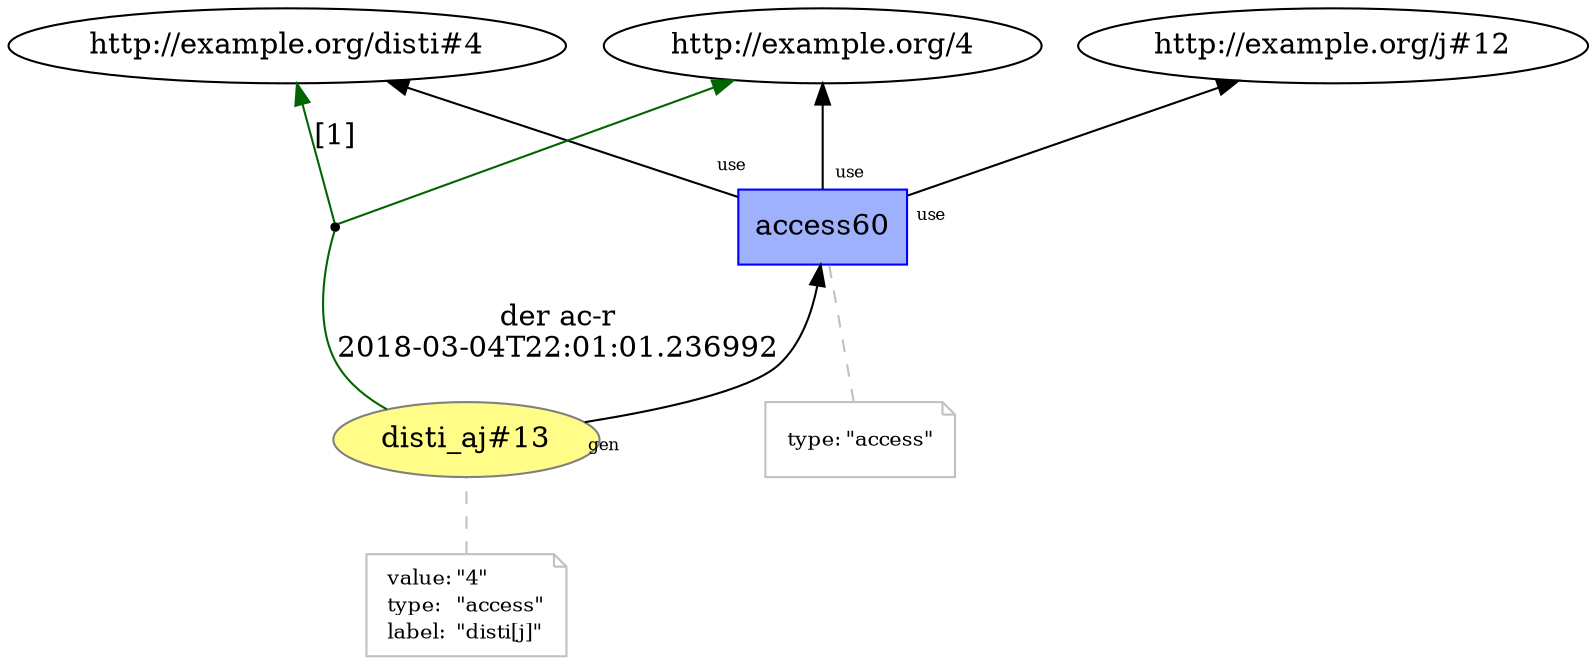 digraph "PROV" { size="16,12"; rankdir="BT";
"http://example.org/disti_aj#13" [fillcolor="#FFFC87",color="#808080",style="filled",label="disti_aj#13",URL="http://example.org/disti_aj#13"]
"-attrs0" [color="gray",shape="note",fontsize="10",fontcolor="black",label=<<TABLE cellpadding="0" border="0">
	<TR>
	    <TD align="left">value:</TD>
	    <TD align="left">&quot;4&quot;</TD>
	</TR>
	<TR>
	    <TD align="left">type:</TD>
	    <TD align="left">&quot;access&quot;</TD>
	</TR>
	<TR>
	    <TD align="left">label:</TD>
	    <TD align="left">&quot;disti[j]&quot;</TD>
	</TR>
</TABLE>>]
"-attrs0" -> "http://example.org/disti_aj#13" [color="gray",style="dashed",arrowhead="none"]
"http://example.org/access60" [fillcolor="#9FB1FC",color="#0000FF",shape="polygon",sides="4",style="filled",label="access60",URL="http://example.org/access60"]
"-attrs1" [color="gray",shape="note",fontsize="10",fontcolor="black",label=<<TABLE cellpadding="0" border="0">
	<TR>
	    <TD align="left">type:</TD>
	    <TD align="left">&quot;access&quot;</TD>
	</TR>
</TABLE>>]
"-attrs1" -> "http://example.org/access60" [color="gray",style="dashed",arrowhead="none"]
"http://example.org/access60" -> "http://example.org/4" [labelfontsize="8",labeldistance="1.5",labelangle="60.0",rotation="20",taillabel="use"]
"bn0" [shape="point",label=""]
"http://example.org/disti_aj#13" -> "bn0" [arrowhead="none",color="darkgreen",label="der ac-r
2018-03-04T22:01:01.236992"]
"bn0" -> "http://example.org/disti#4" [labelfontsize="8",labeldistance="1.5",color="darkgreen",labelangle="60.0",rotation="20",label="[1]"]
"bn0" -> "http://example.org/4" [color="darkgreen"]
"http://example.org/disti_aj#13" -> "http://example.org/access60" [labelfontsize="8",labeldistance="1.5",labelangle="60.0",rotation="20",taillabel="gen"]
"http://example.org/access60" -> "http://example.org/disti#4" [labelfontsize="8",labeldistance="1.5",labelangle="60.0",rotation="20",taillabel="use"]
"http://example.org/access60" -> "http://example.org/j#12" [labelfontsize="8",labeldistance="1.5",labelangle="60.0",rotation="20",taillabel="use"]
}